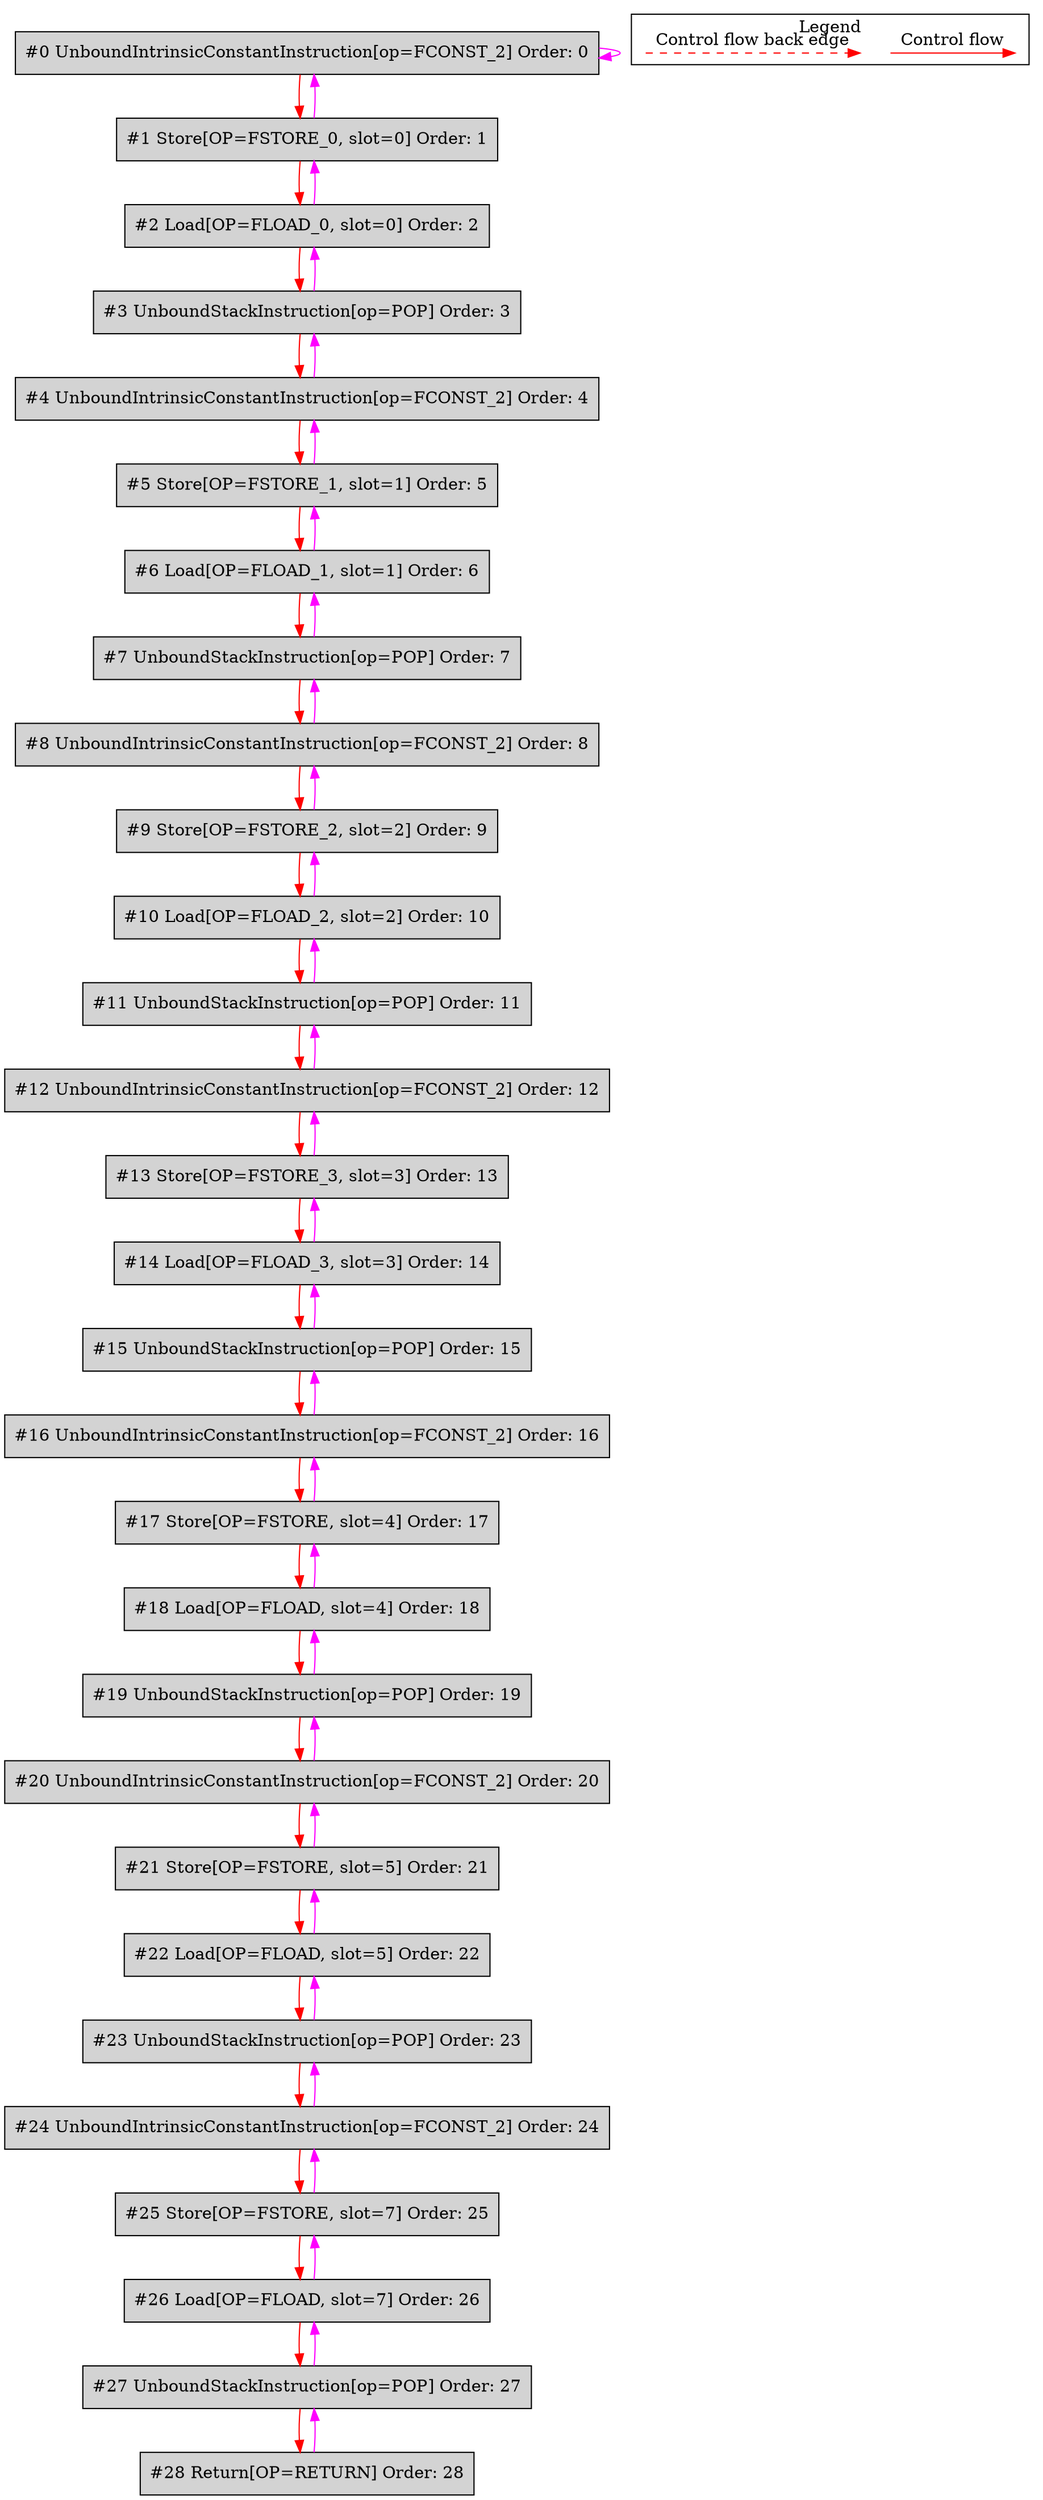 digraph {
 ordering="in";
 node0[label="#0 UnboundIntrinsicConstantInstruction[op=FCONST_2] Order: 0", shape=box, fillcolor=lightgrey, style=filled];
 node1[label="#1 Store[OP=FSTORE_0, slot=0] Order: 1", shape=box, fillcolor=lightgrey, style=filled];
 node2[label="#2 Load[OP=FLOAD_0, slot=0] Order: 2", shape=box, fillcolor=lightgrey, style=filled];
 node3[label="#3 UnboundStackInstruction[op=POP] Order: 3", shape=box, fillcolor=lightgrey, style=filled];
 node4[label="#4 UnboundIntrinsicConstantInstruction[op=FCONST_2] Order: 4", shape=box, fillcolor=lightgrey, style=filled];
 node5[label="#5 Store[OP=FSTORE_1, slot=1] Order: 5", shape=box, fillcolor=lightgrey, style=filled];
 node6[label="#6 Load[OP=FLOAD_1, slot=1] Order: 6", shape=box, fillcolor=lightgrey, style=filled];
 node7[label="#7 UnboundStackInstruction[op=POP] Order: 7", shape=box, fillcolor=lightgrey, style=filled];
 node8[label="#8 UnboundIntrinsicConstantInstruction[op=FCONST_2] Order: 8", shape=box, fillcolor=lightgrey, style=filled];
 node9[label="#9 Store[OP=FSTORE_2, slot=2] Order: 9", shape=box, fillcolor=lightgrey, style=filled];
 node10[label="#10 Load[OP=FLOAD_2, slot=2] Order: 10", shape=box, fillcolor=lightgrey, style=filled];
 node11[label="#11 UnboundStackInstruction[op=POP] Order: 11", shape=box, fillcolor=lightgrey, style=filled];
 node12[label="#12 UnboundIntrinsicConstantInstruction[op=FCONST_2] Order: 12", shape=box, fillcolor=lightgrey, style=filled];
 node13[label="#13 Store[OP=FSTORE_3, slot=3] Order: 13", shape=box, fillcolor=lightgrey, style=filled];
 node14[label="#14 Load[OP=FLOAD_3, slot=3] Order: 14", shape=box, fillcolor=lightgrey, style=filled];
 node15[label="#15 UnboundStackInstruction[op=POP] Order: 15", shape=box, fillcolor=lightgrey, style=filled];
 node16[label="#16 UnboundIntrinsicConstantInstruction[op=FCONST_2] Order: 16", shape=box, fillcolor=lightgrey, style=filled];
 node17[label="#17 Store[OP=FSTORE, slot=4] Order: 17", shape=box, fillcolor=lightgrey, style=filled];
 node18[label="#18 Load[OP=FLOAD, slot=4] Order: 18", shape=box, fillcolor=lightgrey, style=filled];
 node19[label="#19 UnboundStackInstruction[op=POP] Order: 19", shape=box, fillcolor=lightgrey, style=filled];
 node20[label="#20 UnboundIntrinsicConstantInstruction[op=FCONST_2] Order: 20", shape=box, fillcolor=lightgrey, style=filled];
 node21[label="#21 Store[OP=FSTORE, slot=5] Order: 21", shape=box, fillcolor=lightgrey, style=filled];
 node22[label="#22 Load[OP=FLOAD, slot=5] Order: 22", shape=box, fillcolor=lightgrey, style=filled];
 node23[label="#23 UnboundStackInstruction[op=POP] Order: 23", shape=box, fillcolor=lightgrey, style=filled];
 node24[label="#24 UnboundIntrinsicConstantInstruction[op=FCONST_2] Order: 24", shape=box, fillcolor=lightgrey, style=filled];
 node25[label="#25 Store[OP=FSTORE, slot=7] Order: 25", shape=box, fillcolor=lightgrey, style=filled];
 node26[label="#26 Load[OP=FLOAD, slot=7] Order: 26", shape=box, fillcolor=lightgrey, style=filled];
 node27[label="#27 UnboundStackInstruction[op=POP] Order: 27", shape=box, fillcolor=lightgrey, style=filled];
 node28[label="#28 Return[OP=RETURN] Order: 28", shape=box, fillcolor=lightgrey, style=filled];
 node0 -> node0[color=fuchsia];
 node0 -> node1[color=red];
 node1 -> node0[color=fuchsia];
 node1 -> node2[color=red];
 node2 -> node1[color=fuchsia];
 node2 -> node3[color=red];
 node3 -> node2[color=fuchsia];
 node3 -> node4[color=red];
 node4 -> node3[color=fuchsia];
 node4 -> node5[color=red];
 node5 -> node4[color=fuchsia];
 node5 -> node6[color=red];
 node6 -> node5[color=fuchsia];
 node6 -> node7[color=red];
 node7 -> node6[color=fuchsia];
 node7 -> node8[color=red];
 node8 -> node7[color=fuchsia];
 node8 -> node9[color=red];
 node9 -> node8[color=fuchsia];
 node9 -> node10[color=red];
 node10 -> node9[color=fuchsia];
 node10 -> node11[color=red];
 node11 -> node10[color=fuchsia];
 node11 -> node12[color=red];
 node12 -> node11[color=fuchsia];
 node12 -> node13[color=red];
 node13 -> node12[color=fuchsia];
 node13 -> node14[color=red];
 node14 -> node13[color=fuchsia];
 node14 -> node15[color=red];
 node15 -> node14[color=fuchsia];
 node15 -> node16[color=red];
 node16 -> node15[color=fuchsia];
 node16 -> node17[color=red];
 node17 -> node16[color=fuchsia];
 node17 -> node18[color=red];
 node18 -> node17[color=fuchsia];
 node18 -> node19[color=red];
 node19 -> node18[color=fuchsia];
 node19 -> node20[color=red];
 node20 -> node19[color=fuchsia];
 node20 -> node21[color=red];
 node21 -> node20[color=fuchsia];
 node21 -> node22[color=red];
 node22 -> node21[color=fuchsia];
 node22 -> node23[color=red];
 node23 -> node22[color=fuchsia];
 node23 -> node24[color=red];
 node24 -> node23[color=fuchsia];
 node24 -> node25[color=red];
 node25 -> node24[color=fuchsia];
 node25 -> node26[color=red];
 node26 -> node25[color=fuchsia];
 node26 -> node27[color=red];
 node27 -> node26[color=fuchsia];
 node27 -> node28[color=red];
 node28 -> node27[color=fuchsia];
 subgraph cluster_000 {
  label = "Legend";
  node [shape=point]
  {
   rank=same;
   c0 [style = invis];
   c1 [style = invis];
   c2 [style = invis];
   c3 [style = invis];
  }
  c0 -> c1 [label="Control flow", style=solid, color=red]
  c2 -> c3 [label="Control flow back edge", style=dashed, color=red]
 }

}
